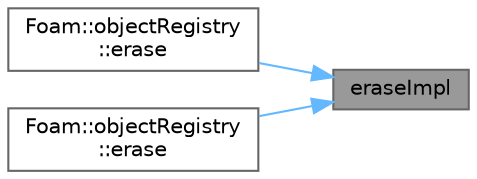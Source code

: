 digraph "eraseImpl"
{
 // LATEX_PDF_SIZE
  bgcolor="transparent";
  edge [fontname=Helvetica,fontsize=10,labelfontname=Helvetica,labelfontsize=10];
  node [fontname=Helvetica,fontsize=10,shape=box,height=0.2,width=0.4];
  rankdir="RL";
  Node1 [id="Node000001",label="eraseImpl",height=0.2,width=0.4,color="gray40", fillcolor="grey60", style="filled", fontcolor="black",tooltip=" "];
  Node1 -> Node2 [id="edge1_Node000001_Node000002",dir="back",color="steelblue1",style="solid",tooltip=" "];
  Node2 [id="Node000002",label="Foam::objectRegistry\l::erase",height=0.2,width=0.4,color="grey40", fillcolor="white", style="filled",URL="$classFoam_1_1objectRegistry.html#a3e3cd614615ae038a6a153bfd71b3ffa",tooltip=" "];
  Node1 -> Node3 [id="edge2_Node000001_Node000003",dir="back",color="steelblue1",style="solid",tooltip=" "];
  Node3 [id="Node000003",label="Foam::objectRegistry\l::erase",height=0.2,width=0.4,color="grey40", fillcolor="white", style="filled",URL="$classFoam_1_1objectRegistry.html#aa83175a661c373f9f6caa44e09a983dd",tooltip=" "];
}
